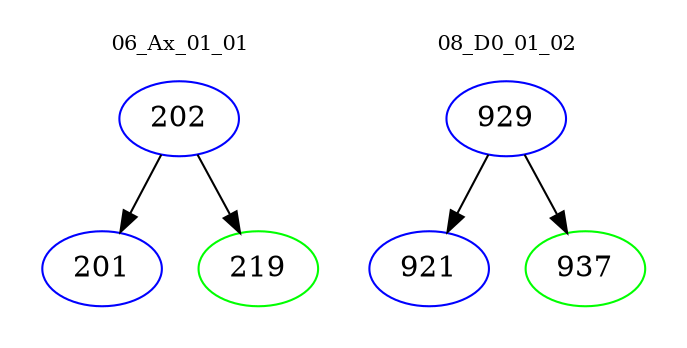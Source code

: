 digraph{
subgraph cluster_0 {
color = white
label = "06_Ax_01_01";
fontsize=10;
T0_202 [label="202", color="blue"]
T0_202 -> T0_201 [color="black"]
T0_201 [label="201", color="blue"]
T0_202 -> T0_219 [color="black"]
T0_219 [label="219", color="green"]
}
subgraph cluster_1 {
color = white
label = "08_D0_01_02";
fontsize=10;
T1_929 [label="929", color="blue"]
T1_929 -> T1_921 [color="black"]
T1_921 [label="921", color="blue"]
T1_929 -> T1_937 [color="black"]
T1_937 [label="937", color="green"]
}
}
